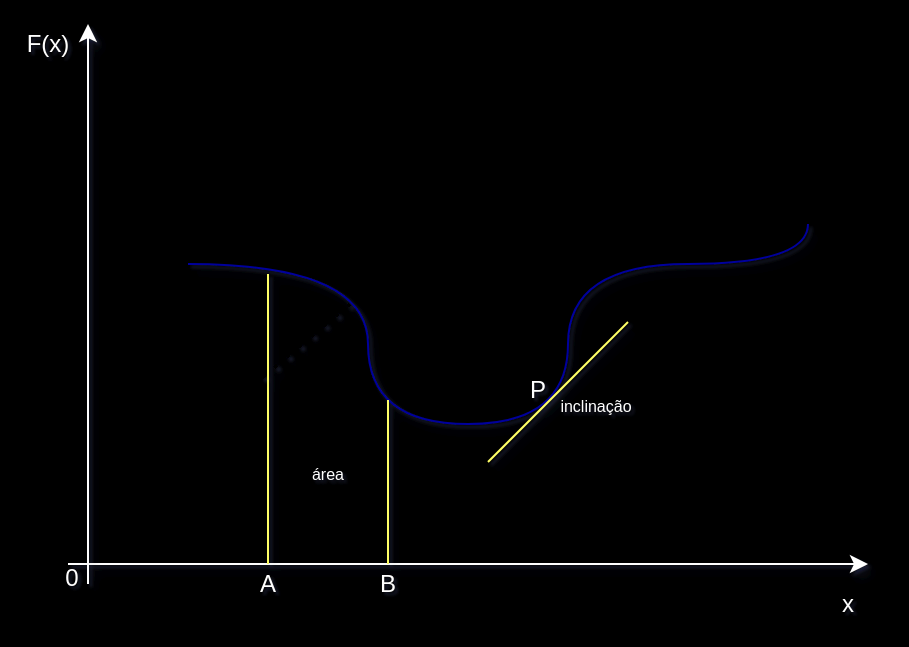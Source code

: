 <mxfile version="14.5.7" type="onedrive"><diagram id="S9vGX9-8cRZTXh5HnOP3" name="Page-1"><mxGraphModel dx="1422" dy="574" grid="1" gridSize="1" guides="1" tooltips="1" connect="1" arrows="1" fold="1" page="1" pageScale="1" pageWidth="827" pageHeight="1169" background="#000000" math="0" shadow="1"><root><mxCell id="0"/><mxCell id="1" parent="0"/><mxCell id="fbt_UEgxhgLBrHnDT8xw-1" value="" style="endArrow=classic;html=1;shadow=1;strokeColor=#FFFFFF;" edge="1" parent="1"><mxGeometry width="50" height="50" relative="1" as="geometry"><mxPoint x="280" y="440" as="sourcePoint"/><mxPoint x="680" y="440" as="targetPoint"/></mxGeometry></mxCell><mxCell id="fbt_UEgxhgLBrHnDT8xw-2" value="" style="endArrow=classic;html=1;shadow=1;strokeColor=#FFFFFF;" edge="1" parent="1"><mxGeometry width="50" height="50" relative="1" as="geometry"><mxPoint x="290" y="450" as="sourcePoint"/><mxPoint x="290" y="170" as="targetPoint"/></mxGeometry></mxCell><mxCell id="fbt_UEgxhgLBrHnDT8xw-3" value="&lt;font color=&quot;#ffffff&quot;&gt;F(x)&lt;/font&gt;" style="text;html=1;strokeColor=none;fillColor=none;align=center;verticalAlign=middle;whiteSpace=wrap;rounded=0;shadow=1;" vertex="1" parent="1"><mxGeometry x="250" y="170" width="40" height="20" as="geometry"/></mxCell><mxCell id="fbt_UEgxhgLBrHnDT8xw-4" value="&lt;font color=&quot;#ffffff&quot;&gt;x&lt;/font&gt;" style="text;html=1;strokeColor=none;fillColor=none;align=center;verticalAlign=middle;whiteSpace=wrap;rounded=0;shadow=1;" vertex="1" parent="1"><mxGeometry x="650" y="450" width="40" height="20" as="geometry"/></mxCell><mxCell id="fbt_UEgxhgLBrHnDT8xw-10" value="" style="endArrow=none;html=1;shadow=1;strokeColor=#00009C;strokeWidth=1;edgeStyle=orthogonalEdgeStyle;curved=1;" edge="1" parent="1"><mxGeometry width="50" height="50" relative="1" as="geometry"><mxPoint x="340" y="290" as="sourcePoint"/><mxPoint x="650" y="270" as="targetPoint"/><Array as="points"><mxPoint x="430" y="290"/><mxPoint x="430" y="370"/><mxPoint x="530" y="370"/><mxPoint x="530" y="290"/><mxPoint x="650" y="290"/></Array></mxGeometry></mxCell><mxCell id="fbt_UEgxhgLBrHnDT8xw-11" value="" style="endArrow=none;html=1;shadow=1;strokeWidth=1;strokeColor=#FFFF66;" edge="1" parent="1"><mxGeometry width="50" height="50" relative="1" as="geometry"><mxPoint x="380" y="440" as="sourcePoint"/><mxPoint x="380" y="295" as="targetPoint"/></mxGeometry></mxCell><mxCell id="fbt_UEgxhgLBrHnDT8xw-12" value="" style="endArrow=none;html=1;shadow=1;strokeWidth=1;strokeColor=#FFFF66;" edge="1" parent="1"><mxGeometry width="50" height="50" relative="1" as="geometry"><mxPoint x="440" y="440" as="sourcePoint"/><mxPoint x="440" y="358" as="targetPoint"/></mxGeometry></mxCell><mxCell id="fbt_UEgxhgLBrHnDT8xw-13" value="&lt;font color=&quot;#ffffff&quot;&gt;A&lt;/font&gt;" style="text;html=1;strokeColor=none;fillColor=none;align=center;verticalAlign=middle;whiteSpace=wrap;rounded=0;shadow=1;" vertex="1" parent="1"><mxGeometry x="360" y="440" width="40" height="20" as="geometry"/></mxCell><mxCell id="fbt_UEgxhgLBrHnDT8xw-14" value="&lt;font color=&quot;#ffffff&quot;&gt;B&lt;/font&gt;" style="text;html=1;strokeColor=none;fillColor=none;align=center;verticalAlign=middle;whiteSpace=wrap;rounded=0;shadow=1;" vertex="1" parent="1"><mxGeometry x="420" y="440" width="40" height="20" as="geometry"/></mxCell><mxCell id="fbt_UEgxhgLBrHnDT8xw-15" value="" style="endArrow=none;html=1;shadow=1;strokeWidth=1;strokeColor=#FFFF66;" edge="1" parent="1"><mxGeometry width="50" height="50" relative="1" as="geometry"><mxPoint x="490" y="389" as="sourcePoint"/><mxPoint x="560" y="319" as="targetPoint"/></mxGeometry></mxCell><mxCell id="fbt_UEgxhgLBrHnDT8xw-16" value="&lt;font color=&quot;#ffffff&quot;&gt;P&lt;/font&gt;" style="text;html=1;strokeColor=none;fillColor=none;align=center;verticalAlign=middle;whiteSpace=wrap;rounded=0;shadow=1;" vertex="1" parent="1"><mxGeometry x="495" y="343" width="40" height="20" as="geometry"/></mxCell><mxCell id="fbt_UEgxhgLBrHnDT8xw-17" value="" style="endArrow=none;dashed=1;html=1;dashPattern=1 3;strokeWidth=2;shadow=1;" edge="1" parent="1"><mxGeometry width="50" height="50" relative="1" as="geometry"><mxPoint x="377" y="347" as="sourcePoint"/><mxPoint x="421" y="310" as="targetPoint"/></mxGeometry></mxCell><mxCell id="fbt_UEgxhgLBrHnDT8xw-19" value="&lt;font color=&quot;#ffffff&quot; style=&quot;font-size: 8px&quot;&gt;área&lt;/font&gt;" style="text;html=1;strokeColor=none;fillColor=none;align=center;verticalAlign=middle;whiteSpace=wrap;rounded=0;shadow=1;" vertex="1" parent="1"><mxGeometry x="390" y="384" width="40" height="20" as="geometry"/></mxCell><mxCell id="fbt_UEgxhgLBrHnDT8xw-20" value="&lt;font color=&quot;#ffffff&quot;&gt;&lt;span style=&quot;font-size: 8px&quot;&gt;inclinação&lt;/span&gt;&lt;/font&gt;" style="text;html=1;strokeColor=none;fillColor=none;align=center;verticalAlign=middle;whiteSpace=wrap;rounded=0;shadow=1;" vertex="1" parent="1"><mxGeometry x="524" y="350" width="40" height="20" as="geometry"/></mxCell><mxCell id="fbt_UEgxhgLBrHnDT8xw-22" value="&lt;font color=&quot;#ffffff&quot;&gt;0&lt;/font&gt;" style="text;html=1;strokeColor=none;fillColor=none;align=center;verticalAlign=middle;whiteSpace=wrap;rounded=0;shadow=1;" vertex="1" parent="1"><mxGeometry x="262" y="437" width="40" height="20" as="geometry"/></mxCell></root></mxGraphModel></diagram></mxfile>